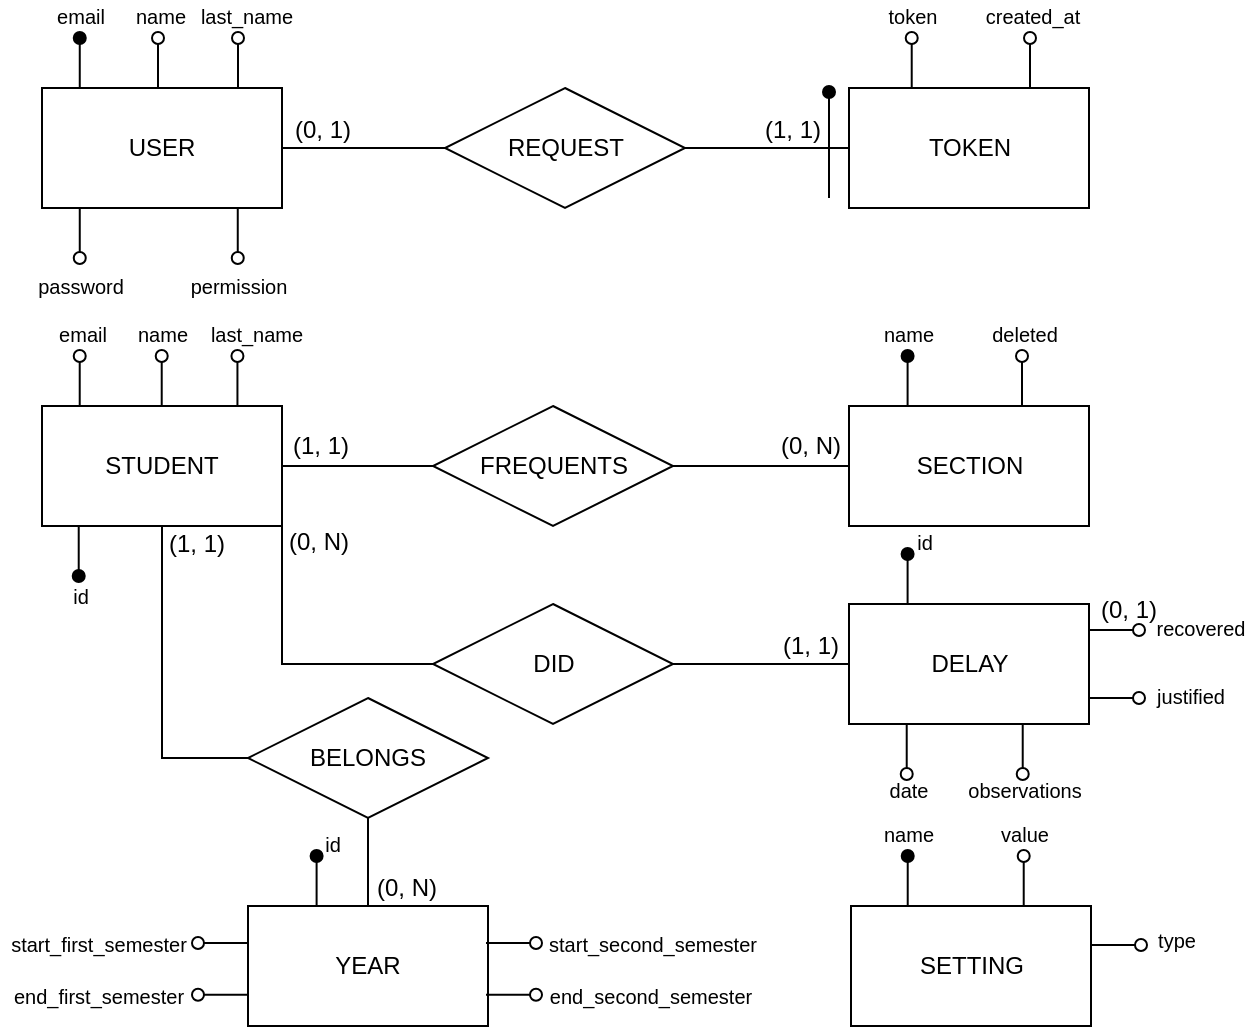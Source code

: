 <mxfile version="13.1.3"><diagram id="CAQS41Llxxm36ASOfEnQ" name="Page-1"><mxGraphModel dx="981" dy="526" grid="0" gridSize="10" guides="1" tooltips="1" connect="1" arrows="1" fold="1" page="1" pageScale="1" pageWidth="850" pageHeight="1100" math="0" shadow="0"><root><mxCell id="0"/><mxCell id="1" parent="0"/><mxCell id="I9w-sJzPoglUWxxC4Y1n-1" value="USER" style="rounded=0;whiteSpace=wrap;html=1;" vertex="1" parent="1"><mxGeometry x="36" y="59" width="120" height="60" as="geometry"/></mxCell><mxCell id="I9w-sJzPoglUWxxC4Y1n-2" value="" style="endArrow=oval;html=1;endFill=1;" edge="1" parent="1"><mxGeometry width="50" height="50" relative="1" as="geometry"><mxPoint x="54.88" y="59" as="sourcePoint"/><mxPoint x="54.88" y="34" as="targetPoint"/></mxGeometry></mxCell><mxCell id="I9w-sJzPoglUWxxC4Y1n-3" value="email" style="text;html=1;align=center;verticalAlign=middle;resizable=0;points=[];autosize=1;fontSize=10;" vertex="1" parent="1"><mxGeometry x="38" y="15" width="34" height="16" as="geometry"/></mxCell><mxCell id="I9w-sJzPoglUWxxC4Y1n-4" value="" style="endArrow=oval;html=1;endFill=0;" edge="1" parent="1"><mxGeometry width="50" height="50" relative="1" as="geometry"><mxPoint x="94" y="59" as="sourcePoint"/><mxPoint x="94" y="34" as="targetPoint"/></mxGeometry></mxCell><mxCell id="I9w-sJzPoglUWxxC4Y1n-5" value="name" style="text;html=1;align=center;verticalAlign=middle;resizable=0;points=[];autosize=1;fontSize=10;" vertex="1" parent="1"><mxGeometry x="77" y="15" width="35" height="16" as="geometry"/></mxCell><mxCell id="I9w-sJzPoglUWxxC4Y1n-6" value="" style="endArrow=oval;html=1;endFill=0;" edge="1" parent="1"><mxGeometry width="50" height="50" relative="1" as="geometry"><mxPoint x="134" y="59" as="sourcePoint"/><mxPoint x="134" y="34" as="targetPoint"/></mxGeometry></mxCell><mxCell id="I9w-sJzPoglUWxxC4Y1n-7" value="last_name" style="text;html=1;align=center;verticalAlign=middle;resizable=0;points=[];autosize=1;fontSize=10;" vertex="1" parent="1"><mxGeometry x="110" y="15" width="56" height="16" as="geometry"/></mxCell><mxCell id="I9w-sJzPoglUWxxC4Y1n-8" value="" style="endArrow=none;html=1;endFill=0;startArrow=oval;startFill=0;" edge="1" parent="1"><mxGeometry width="50" height="50" relative="1" as="geometry"><mxPoint x="54.88" y="144" as="sourcePoint"/><mxPoint x="54.88" y="119" as="targetPoint"/></mxGeometry></mxCell><mxCell id="I9w-sJzPoglUWxxC4Y1n-9" value="password" style="text;html=1;align=center;verticalAlign=middle;resizable=0;points=[];autosize=1;fontSize=10;" vertex="1" parent="1"><mxGeometry x="28.5" y="150" width="53" height="16" as="geometry"/></mxCell><mxCell id="I9w-sJzPoglUWxxC4Y1n-10" value="" style="endArrow=none;html=1;endFill=0;startArrow=oval;startFill=0;" edge="1" parent="1"><mxGeometry width="50" height="50" relative="1" as="geometry"><mxPoint x="133.88" y="144" as="sourcePoint"/><mxPoint x="133.88" y="119" as="targetPoint"/></mxGeometry></mxCell><mxCell id="I9w-sJzPoglUWxxC4Y1n-11" value="permission" style="text;html=1;align=center;verticalAlign=middle;resizable=0;points=[];autosize=1;fontSize=10;" vertex="1" parent="1"><mxGeometry x="105" y="150" width="58" height="16" as="geometry"/></mxCell><mxCell id="I9w-sJzPoglUWxxC4Y1n-12" style="edgeStyle=orthogonalEdgeStyle;rounded=0;orthogonalLoop=1;jettySize=auto;html=1;exitX=1;exitY=0.5;exitDx=0;exitDy=0;entryX=0;entryY=0.5;entryDx=0;entryDy=0;endArrow=none;endFill=0;" edge="1" parent="1" source="I9w-sJzPoglUWxxC4Y1n-14" target="I9w-sJzPoglUWxxC4Y1n-25"><mxGeometry relative="1" as="geometry"/></mxCell><mxCell id="I9w-sJzPoglUWxxC4Y1n-13" style="edgeStyle=orthogonalEdgeStyle;rounded=0;orthogonalLoop=1;jettySize=auto;html=1;endArrow=none;endFill=0;entryX=0;entryY=0.5;entryDx=0;entryDy=0;exitX=1;exitY=1;exitDx=0;exitDy=0;" edge="1" parent="1" source="I9w-sJzPoglUWxxC4Y1n-14" target="I9w-sJzPoglUWxxC4Y1n-41"><mxGeometry relative="1" as="geometry"><mxPoint x="200" y="295" as="sourcePoint"/></mxGeometry></mxCell><mxCell id="I9w-sJzPoglUWxxC4Y1n-14" value="STUDENT" style="rounded=0;whiteSpace=wrap;html=1;" vertex="1" parent="1"><mxGeometry x="36" y="218" width="120" height="60" as="geometry"/></mxCell><mxCell id="I9w-sJzPoglUWxxC4Y1n-17" value="" style="endArrow=oval;html=1;endFill=0;" edge="1" parent="1"><mxGeometry width="50" height="50" relative="1" as="geometry"><mxPoint x="95.86" y="218" as="sourcePoint"/><mxPoint x="95.86" y="193" as="targetPoint"/></mxGeometry></mxCell><mxCell id="I9w-sJzPoglUWxxC4Y1n-18" value="name" style="text;html=1;align=center;verticalAlign=middle;resizable=0;points=[];autosize=1;fontSize=10;" vertex="1" parent="1"><mxGeometry x="78.5" y="174" width="35" height="16" as="geometry"/></mxCell><mxCell id="I9w-sJzPoglUWxxC4Y1n-19" value="" style="endArrow=oval;html=1;endFill=0;" edge="1" parent="1"><mxGeometry width="50" height="50" relative="1" as="geometry"><mxPoint x="133.72" y="218" as="sourcePoint"/><mxPoint x="133.72" y="193" as="targetPoint"/></mxGeometry></mxCell><mxCell id="I9w-sJzPoglUWxxC4Y1n-20" value="last_name" style="text;html=1;align=center;verticalAlign=middle;resizable=0;points=[];autosize=1;fontSize=10;" vertex="1" parent="1"><mxGeometry x="115" y="174" width="56" height="16" as="geometry"/></mxCell><mxCell id="I9w-sJzPoglUWxxC4Y1n-21" value="SECTION" style="rounded=0;whiteSpace=wrap;html=1;" vertex="1" parent="1"><mxGeometry x="439.5" y="218" width="120" height="60" as="geometry"/></mxCell><mxCell id="I9w-sJzPoglUWxxC4Y1n-22" value="" style="endArrow=oval;html=1;endFill=1;" edge="1" parent="1"><mxGeometry width="50" height="50" relative="1" as="geometry"><mxPoint x="468.8" y="218" as="sourcePoint"/><mxPoint x="468.8" y="193" as="targetPoint"/></mxGeometry></mxCell><mxCell id="I9w-sJzPoglUWxxC4Y1n-23" value="name" style="text;html=1;align=center;verticalAlign=middle;resizable=0;points=[];autosize=1;fontSize=10;" vertex="1" parent="1"><mxGeometry x="451.5" y="174" width="35" height="16" as="geometry"/></mxCell><mxCell id="I9w-sJzPoglUWxxC4Y1n-24" style="edgeStyle=orthogonalEdgeStyle;rounded=0;orthogonalLoop=1;jettySize=auto;html=1;exitX=1;exitY=0.5;exitDx=0;exitDy=0;entryX=0;entryY=0.5;entryDx=0;entryDy=0;endArrow=none;endFill=0;" edge="1" parent="1" source="I9w-sJzPoglUWxxC4Y1n-25" target="I9w-sJzPoglUWxxC4Y1n-21"><mxGeometry relative="1" as="geometry"/></mxCell><mxCell id="I9w-sJzPoglUWxxC4Y1n-25" value="FREQUENTS" style="rhombus;whiteSpace=wrap;html=1;" vertex="1" parent="1"><mxGeometry x="231.5" y="218" width="120" height="60" as="geometry"/></mxCell><mxCell id="I9w-sJzPoglUWxxC4Y1n-26" value="(1, 1)" style="text;html=1;align=center;verticalAlign=middle;resizable=0;points=[];autosize=1;" vertex="1" parent="1"><mxGeometry x="156" y="229" width="38" height="18" as="geometry"/></mxCell><mxCell id="I9w-sJzPoglUWxxC4Y1n-27" value="(0, N)" style="text;html=1;align=center;verticalAlign=middle;resizable=0;points=[];autosize=1;" vertex="1" parent="1"><mxGeometry x="399.5" y="229" width="40" height="18" as="geometry"/></mxCell><mxCell id="I9w-sJzPoglUWxxC4Y1n-28" value="TOKEN" style="rounded=0;whiteSpace=wrap;html=1;" vertex="1" parent="1"><mxGeometry x="439.5" y="59" width="120" height="60" as="geometry"/></mxCell><mxCell id="I9w-sJzPoglUWxxC4Y1n-29" value="" style="endArrow=oval;html=1;endFill=0;" edge="1" parent="1"><mxGeometry width="50" height="50" relative="1" as="geometry"><mxPoint x="470.86" y="59" as="sourcePoint"/><mxPoint x="470.86" y="34" as="targetPoint"/></mxGeometry></mxCell><mxCell id="I9w-sJzPoglUWxxC4Y1n-30" value="token" style="text;html=1;align=center;verticalAlign=middle;resizable=0;points=[];autosize=1;fontSize=10;" vertex="1" parent="1"><mxGeometry x="454" y="15" width="34" height="16" as="geometry"/></mxCell><mxCell id="I9w-sJzPoglUWxxC4Y1n-31" value="" style="endArrow=oval;html=1;endFill=0;" edge="1" parent="1"><mxGeometry width="50" height="50" relative="1" as="geometry"><mxPoint x="530.0" y="59" as="sourcePoint"/><mxPoint x="530.0" y="34" as="targetPoint"/></mxGeometry></mxCell><mxCell id="I9w-sJzPoglUWxxC4Y1n-32" value="created_at" style="text;html=1;align=center;verticalAlign=middle;resizable=0;points=[];autosize=1;fontSize=10;" vertex="1" parent="1"><mxGeometry x="502.5" y="15" width="57" height="16" as="geometry"/></mxCell><mxCell id="I9w-sJzPoglUWxxC4Y1n-33" value="" style="edgeStyle=orthogonalEdgeStyle;rounded=0;orthogonalLoop=1;jettySize=auto;html=1;endArrow=none;endFill=0;entryX=0;entryY=0.5;entryDx=0;entryDy=0;exitX=1;exitY=0.5;exitDx=0;exitDy=0;" edge="1" parent="1" source="I9w-sJzPoglUWxxC4Y1n-34" target="I9w-sJzPoglUWxxC4Y1n-28"><mxGeometry relative="1" as="geometry"><mxPoint x="437.5" y="89" as="targetPoint"/></mxGeometry></mxCell><mxCell id="I9w-sJzPoglUWxxC4Y1n-34" value="REQUEST" style="rhombus;whiteSpace=wrap;html=1;" vertex="1" parent="1"><mxGeometry x="237.5" y="59" width="120" height="60" as="geometry"/></mxCell><mxCell id="I9w-sJzPoglUWxxC4Y1n-35" style="edgeStyle=orthogonalEdgeStyle;rounded=0;orthogonalLoop=1;jettySize=auto;html=1;exitX=1;exitY=0.5;exitDx=0;exitDy=0;endArrow=none;endFill=0;" edge="1" parent="1" source="I9w-sJzPoglUWxxC4Y1n-1"><mxGeometry relative="1" as="geometry"><mxPoint x="233" y="84" as="sourcePoint"/><mxPoint x="237.5" y="89" as="targetPoint"/></mxGeometry></mxCell><mxCell id="I9w-sJzPoglUWxxC4Y1n-36" value="" style="endArrow=oval;html=1;endFill=1;" edge="1" parent="1"><mxGeometry width="50" height="50" relative="1" as="geometry"><mxPoint x="429.5" y="114" as="sourcePoint"/><mxPoint x="429.5" y="61" as="targetPoint"/></mxGeometry></mxCell><mxCell id="I9w-sJzPoglUWxxC4Y1n-37" value="(0, 1)" style="text;html=1;align=center;verticalAlign=middle;resizable=0;points=[];autosize=1;" vertex="1" parent="1"><mxGeometry x="157" y="71" width="38" height="18" as="geometry"/></mxCell><mxCell id="I9w-sJzPoglUWxxC4Y1n-38" value="(1, 1)" style="text;html=1;align=center;verticalAlign=middle;resizable=0;points=[];autosize=1;" vertex="1" parent="1"><mxGeometry x="392" y="71" width="38" height="18" as="geometry"/></mxCell><mxCell id="I9w-sJzPoglUWxxC4Y1n-39" value="DELAY" style="rounded=0;whiteSpace=wrap;html=1;" vertex="1" parent="1"><mxGeometry x="439.5" y="317" width="120" height="60" as="geometry"/></mxCell><mxCell id="I9w-sJzPoglUWxxC4Y1n-40" style="edgeStyle=orthogonalEdgeStyle;rounded=0;orthogonalLoop=1;jettySize=auto;html=1;exitX=1;exitY=0.5;exitDx=0;exitDy=0;entryX=0;entryY=0.5;entryDx=0;entryDy=0;endArrow=none;endFill=0;" edge="1" parent="1" source="I9w-sJzPoglUWxxC4Y1n-41" target="I9w-sJzPoglUWxxC4Y1n-39"><mxGeometry relative="1" as="geometry"/></mxCell><mxCell id="I9w-sJzPoglUWxxC4Y1n-41" value="DID" style="rhombus;whiteSpace=wrap;html=1;" vertex="1" parent="1"><mxGeometry x="231.5" y="317" width="120" height="60" as="geometry"/></mxCell><mxCell id="I9w-sJzPoglUWxxC4Y1n-42" value="(0, N)" style="text;html=1;align=center;verticalAlign=middle;resizable=0;points=[];autosize=1;" vertex="1" parent="1"><mxGeometry x="154" y="277" width="40" height="18" as="geometry"/></mxCell><mxCell id="I9w-sJzPoglUWxxC4Y1n-43" value="(1, 1)" style="text;html=1;align=center;verticalAlign=middle;resizable=0;points=[];autosize=1;" vertex="1" parent="1"><mxGeometry x="400.5" y="329" width="38" height="18" as="geometry"/></mxCell><mxCell id="I9w-sJzPoglUWxxC4Y1n-44" value="" style="endArrow=none;html=1;endFill=0;startArrow=oval;startFill=0;" edge="1" parent="1"><mxGeometry width="50" height="50" relative="1" as="geometry"><mxPoint x="468.36" y="402" as="sourcePoint"/><mxPoint x="468.36" y="377" as="targetPoint"/></mxGeometry></mxCell><mxCell id="I9w-sJzPoglUWxxC4Y1n-45" value="date" style="text;html=1;align=center;verticalAlign=middle;resizable=0;points=[];autosize=1;fontSize=10;" vertex="1" parent="1"><mxGeometry x="454.5" y="402" width="29" height="16" as="geometry"/></mxCell><mxCell id="I9w-sJzPoglUWxxC4Y1n-46" value="" style="endArrow=none;html=1;endFill=0;startArrow=oval;startFill=0;" edge="1" parent="1"><mxGeometry width="50" height="50" relative="1" as="geometry"><mxPoint x="526.36" y="402" as="sourcePoint"/><mxPoint x="526.36" y="377" as="targetPoint"/></mxGeometry></mxCell><mxCell id="I9w-sJzPoglUWxxC4Y1n-47" value="observations" style="text;html=1;align=center;verticalAlign=middle;resizable=0;points=[];autosize=1;fontSize=10;" vertex="1" parent="1"><mxGeometry x="493.5" y="402" width="67" height="16" as="geometry"/></mxCell><mxCell id="I9w-sJzPoglUWxxC4Y1n-48" value="" style="endArrow=none;html=1;endFill=0;startArrow=oval;startFill=0;" edge="1" parent="1"><mxGeometry width="50" height="50" relative="1" as="geometry"><mxPoint x="584.5" y="364" as="sourcePoint"/><mxPoint x="559.5" y="364" as="targetPoint"/></mxGeometry></mxCell><mxCell id="I9w-sJzPoglUWxxC4Y1n-49" value="justified" style="text;html=1;align=center;verticalAlign=middle;resizable=0;points=[];autosize=1;fontSize=10;" vertex="1" parent="1"><mxGeometry x="587.5" y="355" width="44" height="16" as="geometry"/></mxCell><mxCell id="I9w-sJzPoglUWxxC4Y1n-50" value="" style="endArrow=none;html=1;endFill=0;startArrow=oval;startFill=0;" edge="1" parent="1"><mxGeometry width="50" height="50" relative="1" as="geometry"><mxPoint x="584.5" y="330" as="sourcePoint"/><mxPoint x="559.5" y="330" as="targetPoint"/></mxGeometry></mxCell><mxCell id="I9w-sJzPoglUWxxC4Y1n-51" value="recovered" style="text;html=1;align=center;verticalAlign=middle;resizable=0;points=[];autosize=1;fontSize=10;" vertex="1" parent="1"><mxGeometry x="587.5" y="321" width="54" height="16" as="geometry"/></mxCell><mxCell id="I9w-sJzPoglUWxxC4Y1n-52" value="(0, 1)" style="text;html=1;align=center;verticalAlign=middle;resizable=0;points=[];autosize=1;" vertex="1" parent="1"><mxGeometry x="559.5" y="311" width="38" height="18" as="geometry"/></mxCell><mxCell id="I9w-sJzPoglUWxxC4Y1n-53" value="YEAR" style="rounded=0;whiteSpace=wrap;html=1;" vertex="1" parent="1"><mxGeometry x="139" y="468" width="120" height="60" as="geometry"/></mxCell><mxCell id="I9w-sJzPoglUWxxC4Y1n-54" value="" style="endArrow=none;html=1;endFill=0;startArrow=oval;startFill=0;" edge="1" parent="1"><mxGeometry width="50" height="50" relative="1" as="geometry"><mxPoint x="114" y="512.36" as="sourcePoint"/><mxPoint x="139" y="512.36" as="targetPoint"/></mxGeometry></mxCell><mxCell id="I9w-sJzPoglUWxxC4Y1n-55" value="" style="endArrow=none;html=1;endFill=0;startArrow=oval;startFill=0;" edge="1" parent="1"><mxGeometry width="50" height="50" relative="1" as="geometry"><mxPoint x="114" y="486.5" as="sourcePoint"/><mxPoint x="139" y="486.5" as="targetPoint"/></mxGeometry></mxCell><mxCell id="I9w-sJzPoglUWxxC4Y1n-56" value="start_first_semester" style="text;html=1;align=center;verticalAlign=middle;resizable=0;points=[];autosize=1;fontSize=10;" vertex="1" parent="1"><mxGeometry x="15" y="478.5" width="98" height="16" as="geometry"/></mxCell><mxCell id="I9w-sJzPoglUWxxC4Y1n-57" value="end_first_semester" style="text;html=1;align=center;verticalAlign=middle;resizable=0;points=[];autosize=1;fontSize=10;" vertex="1" parent="1"><mxGeometry x="16" y="504.5" width="95" height="16" as="geometry"/></mxCell><mxCell id="I9w-sJzPoglUWxxC4Y1n-58" value="" style="endArrow=none;html=1;endFill=0;startArrow=oval;startFill=0;" edge="1" parent="1"><mxGeometry width="50" height="50" relative="1" as="geometry"><mxPoint x="283" y="512.36" as="sourcePoint"/><mxPoint x="258" y="512.36" as="targetPoint"/></mxGeometry></mxCell><mxCell id="I9w-sJzPoglUWxxC4Y1n-59" value="" style="endArrow=none;html=1;endFill=0;startArrow=oval;startFill=0;" edge="1" parent="1"><mxGeometry width="50" height="50" relative="1" as="geometry"><mxPoint x="283" y="486.5" as="sourcePoint"/><mxPoint x="258" y="486.5" as="targetPoint"/></mxGeometry></mxCell><mxCell id="I9w-sJzPoglUWxxC4Y1n-60" value="start_second_semester" style="text;html=1;align=center;verticalAlign=middle;resizable=0;points=[];autosize=1;fontSize=10;direction=south;" vertex="1" parent="1"><mxGeometry x="284" y="478.5" width="114" height="16" as="geometry"/></mxCell><mxCell id="I9w-sJzPoglUWxxC4Y1n-61" value="end_second_semester" style="text;html=1;align=center;verticalAlign=middle;resizable=0;points=[];autosize=1;fontSize=10;direction=south;" vertex="1" parent="1"><mxGeometry x="284" y="504.5" width="111" height="16" as="geometry"/></mxCell><mxCell id="I9w-sJzPoglUWxxC4Y1n-62" value="SETTING" style="rounded=0;whiteSpace=wrap;html=1;" vertex="1" parent="1"><mxGeometry x="440.5" y="468" width="120" height="60" as="geometry"/></mxCell><mxCell id="I9w-sJzPoglUWxxC4Y1n-63" value="" style="endArrow=oval;html=1;endFill=1;" edge="1" parent="1"><mxGeometry width="50" height="50" relative="1" as="geometry"><mxPoint x="468.86" y="468" as="sourcePoint"/><mxPoint x="468.86" y="443" as="targetPoint"/></mxGeometry></mxCell><mxCell id="I9w-sJzPoglUWxxC4Y1n-64" value="name" style="text;html=1;align=center;verticalAlign=middle;resizable=0;points=[];autosize=1;fontSize=10;" vertex="1" parent="1"><mxGeometry x="451.5" y="424" width="35" height="16" as="geometry"/></mxCell><mxCell id="I9w-sJzPoglUWxxC4Y1n-65" value="" style="endArrow=oval;html=1;endFill=0;" edge="1" parent="1"><mxGeometry width="50" height="50" relative="1" as="geometry"><mxPoint x="526.86" y="468" as="sourcePoint"/><mxPoint x="526.86" y="443" as="targetPoint"/></mxGeometry></mxCell><mxCell id="I9w-sJzPoglUWxxC4Y1n-66" value="value" style="text;html=1;align=center;verticalAlign=middle;resizable=0;points=[];autosize=1;fontSize=10;" vertex="1" parent="1"><mxGeometry x="510" y="424" width="34" height="16" as="geometry"/></mxCell><mxCell id="I9w-sJzPoglUWxxC4Y1n-67" value="" style="endArrow=oval;html=1;endFill=1;" edge="1" parent="1"><mxGeometry width="50" height="50" relative="1" as="geometry"><mxPoint x="468.8" y="317" as="sourcePoint"/><mxPoint x="468.8" y="292" as="targetPoint"/></mxGeometry></mxCell><mxCell id="I9w-sJzPoglUWxxC4Y1n-68" value="id" style="text;html=1;align=center;verticalAlign=middle;resizable=0;points=[];autosize=1;fontSize=10;" vertex="1" parent="1"><mxGeometry x="466.5" y="276" width="20" height="20" as="geometry"/></mxCell><mxCell id="I9w-sJzPoglUWxxC4Y1n-69" value="" style="endArrow=none;html=1;endFill=0;startArrow=oval;startFill=0;" edge="1" parent="1"><mxGeometry width="50" height="50" relative="1" as="geometry"><mxPoint x="585.5" y="487.5" as="sourcePoint"/><mxPoint x="560.5" y="487.5" as="targetPoint"/></mxGeometry></mxCell><mxCell id="I9w-sJzPoglUWxxC4Y1n-70" value="type" style="text;html=1;align=center;verticalAlign=middle;resizable=0;points=[];autosize=1;fontSize=10;" vertex="1" parent="1"><mxGeometry x="587.5" y="474.5" width="30" height="20" as="geometry"/></mxCell><mxCell id="I9w-sJzPoglUWxxC4Y1n-71" value="" style="endArrow=oval;html=1;endFill=1;" edge="1" parent="1"><mxGeometry width="50" height="50" relative="1" as="geometry"><mxPoint x="173.3" y="468" as="sourcePoint"/><mxPoint x="173.3" y="443" as="targetPoint"/></mxGeometry></mxCell><mxCell id="I9w-sJzPoglUWxxC4Y1n-72" value="id" style="text;html=1;align=center;verticalAlign=middle;resizable=0;points=[];autosize=1;fontSize=10;" vertex="1" parent="1"><mxGeometry x="171" y="427" width="20" height="20" as="geometry"/></mxCell><mxCell id="I9w-sJzPoglUWxxC4Y1n-73" value="" style="endArrow=oval;html=1;endFill=0;" edge="1" parent="1"><mxGeometry width="50" height="50" relative="1" as="geometry"><mxPoint x="526" y="218" as="sourcePoint"/><mxPoint x="526" y="193" as="targetPoint"/></mxGeometry></mxCell><mxCell id="I9w-sJzPoglUWxxC4Y1n-74" value="deleted" style="text;html=1;align=center;verticalAlign=middle;resizable=0;points=[];autosize=1;fontSize=10;" vertex="1" parent="1"><mxGeometry x="505.5" y="174" width="43" height="16" as="geometry"/></mxCell><mxCell id="I9w-sJzPoglUWxxC4Y1n-75" value="" style="endArrow=oval;html=1;endFill=0;" edge="1" parent="1"><mxGeometry width="50" height="50" relative="1" as="geometry"><mxPoint x="54.86" y="218" as="sourcePoint"/><mxPoint x="54.86" y="193" as="targetPoint"/></mxGeometry></mxCell><mxCell id="I9w-sJzPoglUWxxC4Y1n-76" value="email" style="text;html=1;align=center;verticalAlign=middle;resizable=0;points=[];autosize=1;fontSize=10;" vertex="1" parent="1"><mxGeometry x="38.5" y="174" width="34" height="16" as="geometry"/></mxCell><mxCell id="I9w-sJzPoglUWxxC4Y1n-80" value="" style="endArrow=none;html=1;endFill=0;startArrow=oval;startFill=1;" edge="1" parent="1"><mxGeometry width="50" height="50" relative="1" as="geometry"><mxPoint x="54.36" y="303" as="sourcePoint"/><mxPoint x="54.36" y="278" as="targetPoint"/></mxGeometry></mxCell><mxCell id="I9w-sJzPoglUWxxC4Y1n-81" value="id" style="text;html=1;align=center;verticalAlign=middle;resizable=0;points=[];autosize=1;fontSize=10;" vertex="1" parent="1"><mxGeometry x="46" y="305" width="18" height="16" as="geometry"/></mxCell><mxCell id="I9w-sJzPoglUWxxC4Y1n-82" value="BELONGS" style="rhombus;whiteSpace=wrap;html=1;" vertex="1" parent="1"><mxGeometry x="139" y="364" width="120" height="60" as="geometry"/></mxCell><mxCell id="I9w-sJzPoglUWxxC4Y1n-84" style="edgeStyle=orthogonalEdgeStyle;rounded=0;orthogonalLoop=1;jettySize=auto;html=1;exitX=0.5;exitY=1;exitDx=0;exitDy=0;endArrow=none;endFill=0;entryX=0;entryY=0.5;entryDx=0;entryDy=0;" edge="1" parent="1" source="I9w-sJzPoglUWxxC4Y1n-14" target="I9w-sJzPoglUWxxC4Y1n-82"><mxGeometry relative="1" as="geometry"><mxPoint x="136" y="288" as="sourcePoint"/><mxPoint x="241.5" y="357" as="targetPoint"/></mxGeometry></mxCell><mxCell id="I9w-sJzPoglUWxxC4Y1n-86" value="" style="endArrow=none;html=1;entryX=0.5;entryY=1;entryDx=0;entryDy=0;exitX=0.5;exitY=0;exitDx=0;exitDy=0;" edge="1" parent="1" source="I9w-sJzPoglUWxxC4Y1n-53" target="I9w-sJzPoglUWxxC4Y1n-82"><mxGeometry width="50" height="50" relative="1" as="geometry"><mxPoint x="197" y="485" as="sourcePoint"/><mxPoint x="247" y="435" as="targetPoint"/></mxGeometry></mxCell><mxCell id="I9w-sJzPoglUWxxC4Y1n-87" value="(1, 1)" style="text;html=1;align=center;verticalAlign=middle;resizable=0;points=[];autosize=1;" vertex="1" parent="1"><mxGeometry x="94" y="278" width="38" height="18" as="geometry"/></mxCell><mxCell id="I9w-sJzPoglUWxxC4Y1n-88" value="(0, N)" style="text;html=1;align=center;verticalAlign=middle;resizable=0;points=[];autosize=1;" vertex="1" parent="1"><mxGeometry x="197.5" y="450" width="40" height="18" as="geometry"/></mxCell></root></mxGraphModel></diagram></mxfile>